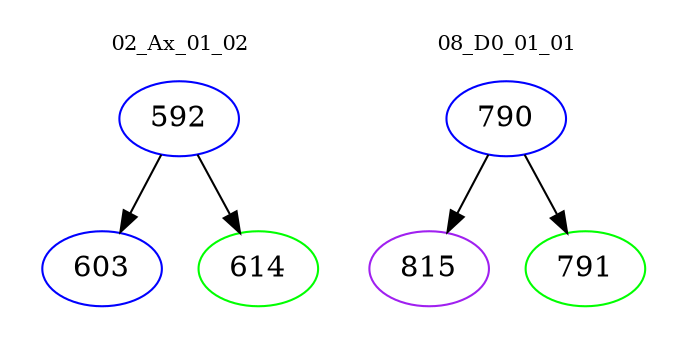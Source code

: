 digraph{
subgraph cluster_0 {
color = white
label = "02_Ax_01_02";
fontsize=10;
T0_592 [label="592", color="blue"]
T0_592 -> T0_603 [color="black"]
T0_603 [label="603", color="blue"]
T0_592 -> T0_614 [color="black"]
T0_614 [label="614", color="green"]
}
subgraph cluster_1 {
color = white
label = "08_D0_01_01";
fontsize=10;
T1_790 [label="790", color="blue"]
T1_790 -> T1_815 [color="black"]
T1_815 [label="815", color="purple"]
T1_790 -> T1_791 [color="black"]
T1_791 [label="791", color="green"]
}
}
